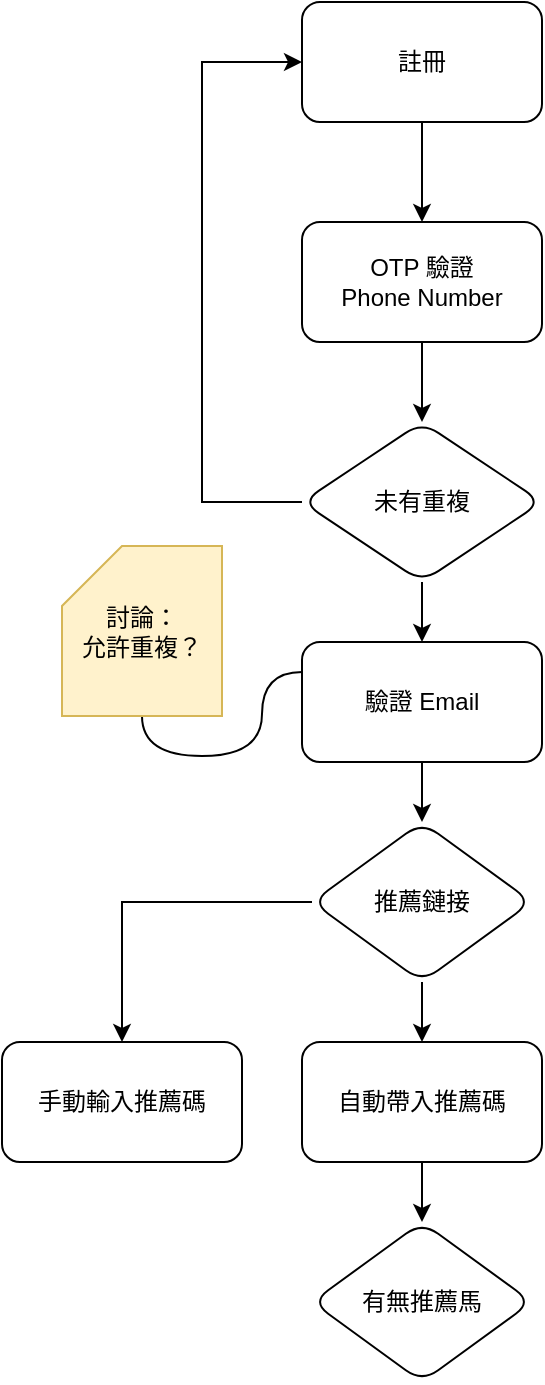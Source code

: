 <mxfile version="17.4.0" type="github">
  <diagram id="_qxDVyLVsHn5jBmgNzAL" name="第1頁">
    <mxGraphModel dx="1968" dy="756" grid="1" gridSize="10" guides="1" tooltips="1" connect="1" arrows="1" fold="1" page="1" pageScale="1" pageWidth="827" pageHeight="1169" math="0" shadow="0">
      <root>
        <mxCell id="0" />
        <mxCell id="1" parent="0" />
        <mxCell id="bwNQpMjUBlmSsY5Jf_L3-4" value="" style="edgeStyle=orthogonalEdgeStyle;rounded=0;orthogonalLoop=1;jettySize=auto;html=1;" edge="1" parent="1" source="bwNQpMjUBlmSsY5Jf_L3-1" target="bwNQpMjUBlmSsY5Jf_L3-3">
          <mxGeometry relative="1" as="geometry" />
        </mxCell>
        <mxCell id="bwNQpMjUBlmSsY5Jf_L3-1" value="註冊" style="rounded=1;whiteSpace=wrap;html=1;" vertex="1" parent="1">
          <mxGeometry x="260" y="270" width="120" height="60" as="geometry" />
        </mxCell>
        <mxCell id="bwNQpMjUBlmSsY5Jf_L3-6" value="" style="edgeStyle=orthogonalEdgeStyle;rounded=0;orthogonalLoop=1;jettySize=auto;html=1;" edge="1" parent="1" source="bwNQpMjUBlmSsY5Jf_L3-3" target="bwNQpMjUBlmSsY5Jf_L3-5">
          <mxGeometry relative="1" as="geometry" />
        </mxCell>
        <mxCell id="bwNQpMjUBlmSsY5Jf_L3-3" value="OTP 驗證&lt;br&gt;Phone Number" style="rounded=1;whiteSpace=wrap;html=1;" vertex="1" parent="1">
          <mxGeometry x="260" y="380" width="120" height="60" as="geometry" />
        </mxCell>
        <mxCell id="bwNQpMjUBlmSsY5Jf_L3-7" style="edgeStyle=orthogonalEdgeStyle;rounded=0;orthogonalLoop=1;jettySize=auto;html=1;entryX=0;entryY=0.5;entryDx=0;entryDy=0;exitX=0;exitY=0.5;exitDx=0;exitDy=0;" edge="1" parent="1" source="bwNQpMjUBlmSsY5Jf_L3-5" target="bwNQpMjUBlmSsY5Jf_L3-1">
          <mxGeometry relative="1" as="geometry">
            <Array as="points">
              <mxPoint x="210" y="520" />
              <mxPoint x="210" y="300" />
            </Array>
          </mxGeometry>
        </mxCell>
        <mxCell id="bwNQpMjUBlmSsY5Jf_L3-9" value="" style="edgeStyle=orthogonalEdgeStyle;rounded=0;orthogonalLoop=1;jettySize=auto;html=1;" edge="1" parent="1" source="bwNQpMjUBlmSsY5Jf_L3-5" target="bwNQpMjUBlmSsY5Jf_L3-8">
          <mxGeometry relative="1" as="geometry" />
        </mxCell>
        <mxCell id="bwNQpMjUBlmSsY5Jf_L3-5" value="未有重複" style="rhombus;whiteSpace=wrap;html=1;rounded=1;" vertex="1" parent="1">
          <mxGeometry x="260" y="480" width="120" height="80" as="geometry" />
        </mxCell>
        <mxCell id="bwNQpMjUBlmSsY5Jf_L3-19" value="" style="rounded=0;orthogonalLoop=1;jettySize=auto;html=1;endArrow=classic;endFill=1;" edge="1" parent="1" source="bwNQpMjUBlmSsY5Jf_L3-8" target="bwNQpMjUBlmSsY5Jf_L3-18">
          <mxGeometry relative="1" as="geometry" />
        </mxCell>
        <mxCell id="bwNQpMjUBlmSsY5Jf_L3-8" value="驗證 Email" style="whiteSpace=wrap;html=1;rounded=1;" vertex="1" parent="1">
          <mxGeometry x="260" y="590" width="120" height="60" as="geometry" />
        </mxCell>
        <mxCell id="bwNQpMjUBlmSsY5Jf_L3-15" style="edgeStyle=orthogonalEdgeStyle;curved=1;rounded=0;orthogonalLoop=1;jettySize=auto;html=1;exitX=0.5;exitY=1;exitDx=0;exitDy=0;exitPerimeter=0;entryX=0;entryY=0.25;entryDx=0;entryDy=0;endArrow=none;endFill=0;" edge="1" parent="1" source="bwNQpMjUBlmSsY5Jf_L3-13" target="bwNQpMjUBlmSsY5Jf_L3-8">
          <mxGeometry relative="1" as="geometry" />
        </mxCell>
        <mxCell id="bwNQpMjUBlmSsY5Jf_L3-13" value="討論：&lt;br&gt;允許重複？" style="shape=card;whiteSpace=wrap;html=1;fillColor=#fff2cc;strokeColor=#d6b656;" vertex="1" parent="1">
          <mxGeometry x="140" y="542" width="80" height="85" as="geometry" />
        </mxCell>
        <mxCell id="bwNQpMjUBlmSsY5Jf_L3-21" value="" style="edgeStyle=none;rounded=0;orthogonalLoop=1;jettySize=auto;html=1;endArrow=classic;endFill=1;" edge="1" parent="1" source="bwNQpMjUBlmSsY5Jf_L3-18" target="bwNQpMjUBlmSsY5Jf_L3-20">
          <mxGeometry relative="1" as="geometry" />
        </mxCell>
        <mxCell id="bwNQpMjUBlmSsY5Jf_L3-23" value="" style="edgeStyle=none;rounded=0;orthogonalLoop=1;jettySize=auto;html=1;endArrow=classic;endFill=1;exitX=0;exitY=0.5;exitDx=0;exitDy=0;" edge="1" parent="1" source="bwNQpMjUBlmSsY5Jf_L3-18" target="bwNQpMjUBlmSsY5Jf_L3-22">
          <mxGeometry relative="1" as="geometry">
            <Array as="points">
              <mxPoint x="170" y="720" />
            </Array>
          </mxGeometry>
        </mxCell>
        <mxCell id="bwNQpMjUBlmSsY5Jf_L3-18" value="推薦鏈接" style="rhombus;whiteSpace=wrap;html=1;rounded=1;" vertex="1" parent="1">
          <mxGeometry x="265" y="680" width="110" height="80" as="geometry" />
        </mxCell>
        <mxCell id="bwNQpMjUBlmSsY5Jf_L3-25" value="" style="edgeStyle=none;rounded=0;orthogonalLoop=1;jettySize=auto;html=1;endArrow=classic;endFill=1;entryX=0.5;entryY=0;entryDx=0;entryDy=0;" edge="1" parent="1" source="bwNQpMjUBlmSsY5Jf_L3-20" target="bwNQpMjUBlmSsY5Jf_L3-26">
          <mxGeometry relative="1" as="geometry">
            <mxPoint x="320" y="890" as="targetPoint" />
          </mxGeometry>
        </mxCell>
        <mxCell id="bwNQpMjUBlmSsY5Jf_L3-20" value="自動帶入推薦碼" style="whiteSpace=wrap;html=1;rounded=1;" vertex="1" parent="1">
          <mxGeometry x="260" y="790" width="120" height="60" as="geometry" />
        </mxCell>
        <mxCell id="bwNQpMjUBlmSsY5Jf_L3-22" value="手動輸入推薦碼" style="whiteSpace=wrap;html=1;rounded=1;" vertex="1" parent="1">
          <mxGeometry x="110" y="790" width="120" height="60" as="geometry" />
        </mxCell>
        <mxCell id="bwNQpMjUBlmSsY5Jf_L3-26" value="有無推薦馬" style="rhombus;whiteSpace=wrap;html=1;rounded=1;" vertex="1" parent="1">
          <mxGeometry x="265" y="880" width="110" height="80" as="geometry" />
        </mxCell>
      </root>
    </mxGraphModel>
  </diagram>
</mxfile>
